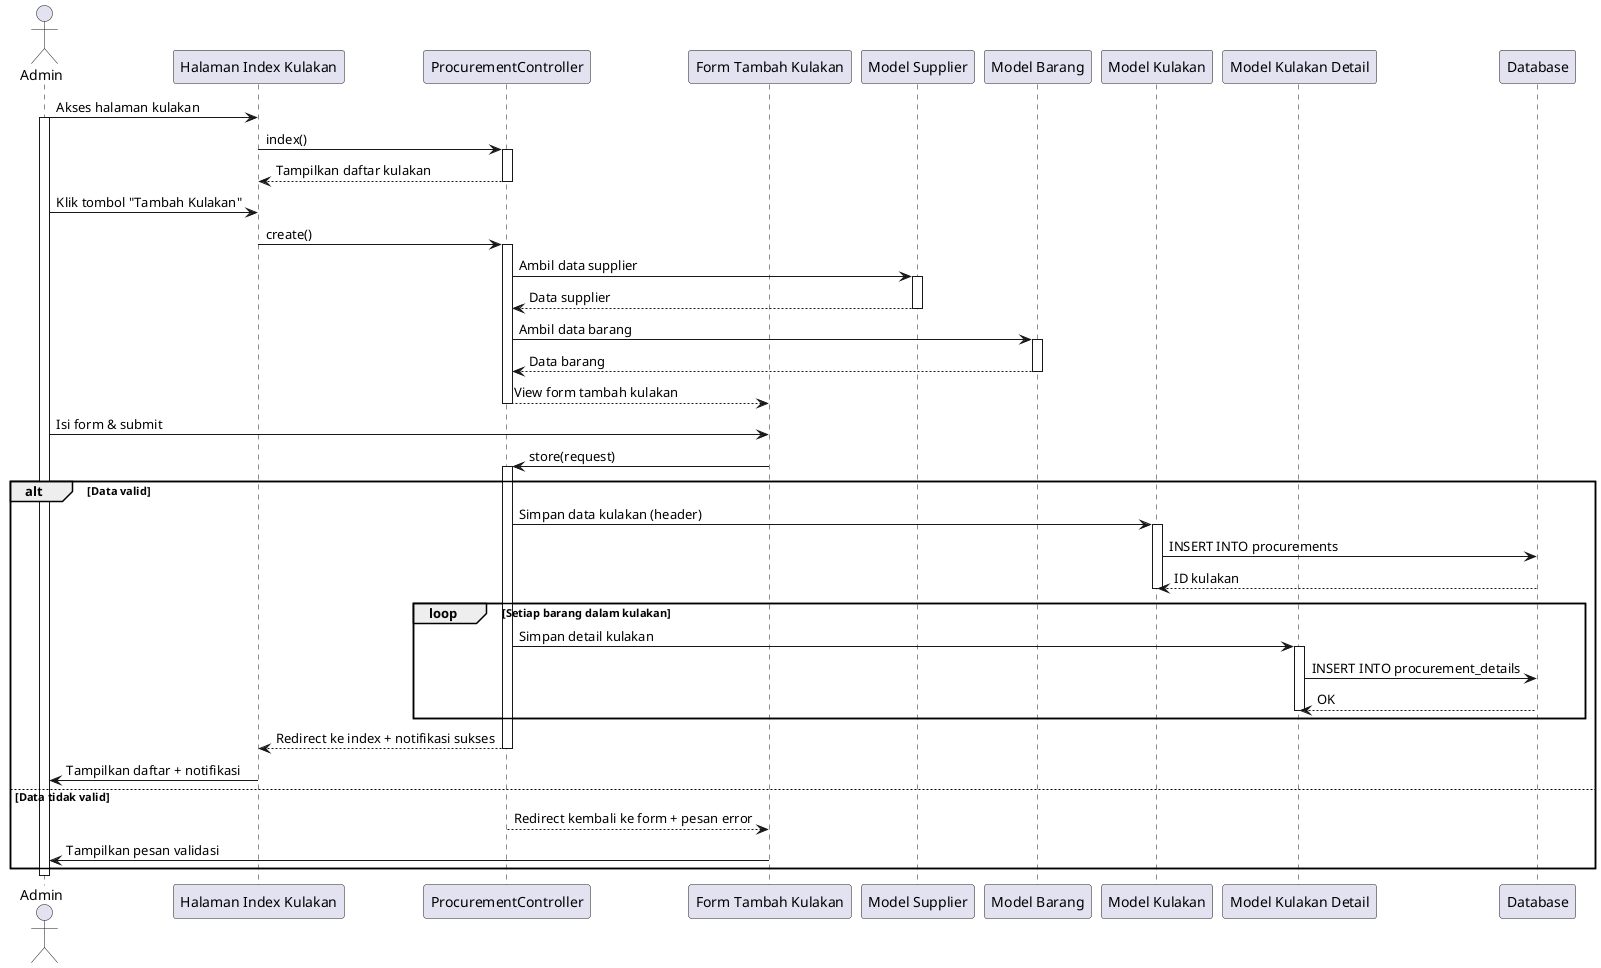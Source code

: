 @startuml
actor Admin

participant "Halaman Index Kulakan" as KulakanIndex
participant "ProcurementController" as Controller
participant "Form Tambah Kulakan" as CreateForm
participant "Model Supplier" as SupplierModel
participant "Model Barang" as ProductModel
participant "Model Kulakan" as ProcurementModel
participant "Model Kulakan Detail" as ProcurementDetailsModel
participant "Database" as DB

' Admin buka halaman index
Admin -> KulakanIndex: Akses halaman kulakan
activate Admin
KulakanIndex -> Controller: index()
activate Controller
Controller --> KulakanIndex: Tampilkan daftar kulakan
deactivate Controller

' Admin klik tombol tambah kulakan
Admin -> KulakanIndex: Klik tombol "Tambah Kulakan"
KulakanIndex -> Controller: create()
activate Controller

' Controller ambil data supplier dan barang
Controller -> SupplierModel: Ambil data supplier
activate SupplierModel
SupplierModel --> Controller: Data supplier
deactivate SupplierModel

Controller -> ProductModel: Ambil data barang
activate ProductModel
ProductModel --> Controller: Data barang
deactivate ProductModel

' Tampilkan form dengan data supplier & barang
Controller --> CreateForm: View form tambah kulakan
deactivate Controller

' Admin isi form dan submit
Admin -> CreateForm: Isi form & submit
CreateForm -> Controller: store(request)
activate Controller

alt Data valid
    Controller -> ProcurementModel: Simpan data kulakan (header)
    activate ProcurementModel
    ProcurementModel -> DB: INSERT INTO procurements
    DB --> ProcurementModel: ID kulakan
    deactivate ProcurementModel

    loop Setiap barang dalam kulakan
        Controller -> ProcurementDetailsModel: Simpan detail kulakan
        activate ProcurementDetailsModel
        ProcurementDetailsModel -> DB: INSERT INTO procurement_details
        DB --> ProcurementDetailsModel: OK
        deactivate ProcurementDetailsModel
    end

    Controller --> KulakanIndex: Redirect ke index + notifikasi sukses
    deactivate Controller
    KulakanIndex -> Admin: Tampilkan daftar + notifikasi
else Data tidak valid
    Controller --> CreateForm: Redirect kembali ke form + pesan error
    deactivate Controller
    CreateForm -> Admin: Tampilkan pesan validasi
end

deactivate Admin
@enduml
